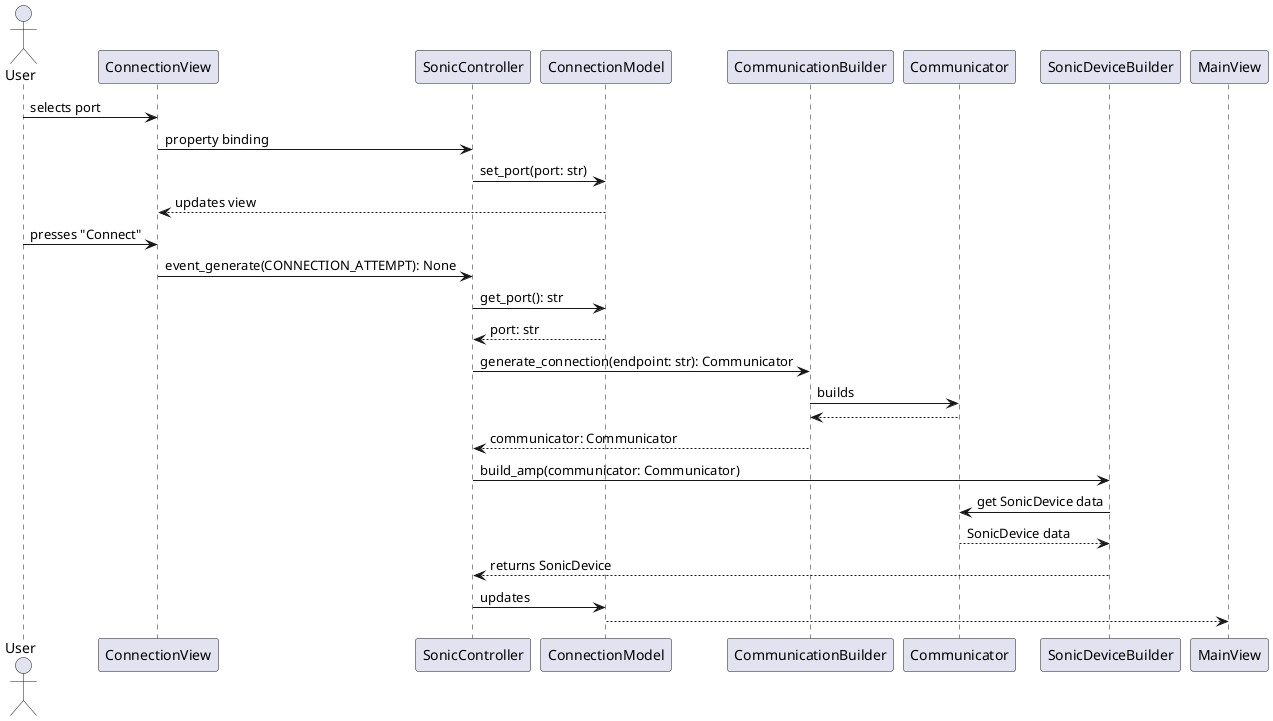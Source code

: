 @startuml

actor User

User -> ConnectionView: selects port
ConnectionView -> SonicController: property binding
SonicController -> ConnectionModel: set_port(port: str)
ConnectionModel --> ConnectionView: updates view
User -> ConnectionView: presses "Connect"
ConnectionView -> SonicController: event_generate(CONNECTION_ATTEMPT): None
SonicController -> ConnectionModel: get_port(): str
ConnectionModel --> SonicController: port: str
SonicController -> CommunicationBuilder: generate_connection(endpoint: str): Communicator
CommunicationBuilder -> Communicator: builds
Communicator --> CommunicationBuilder
CommunicationBuilder --> SonicController: communicator: Communicator
SonicController -> SonicDeviceBuilder: build_amp(communicator: Communicator)
SonicDeviceBuilder -> Communicator: get SonicDevice data
Communicator --> SonicDeviceBuilder: SonicDevice data
SonicDeviceBuilder --> SonicController: returns SonicDevice
SonicController -> ConnectionModel: updates
ConnectionModel --> MainView 

@enduml

